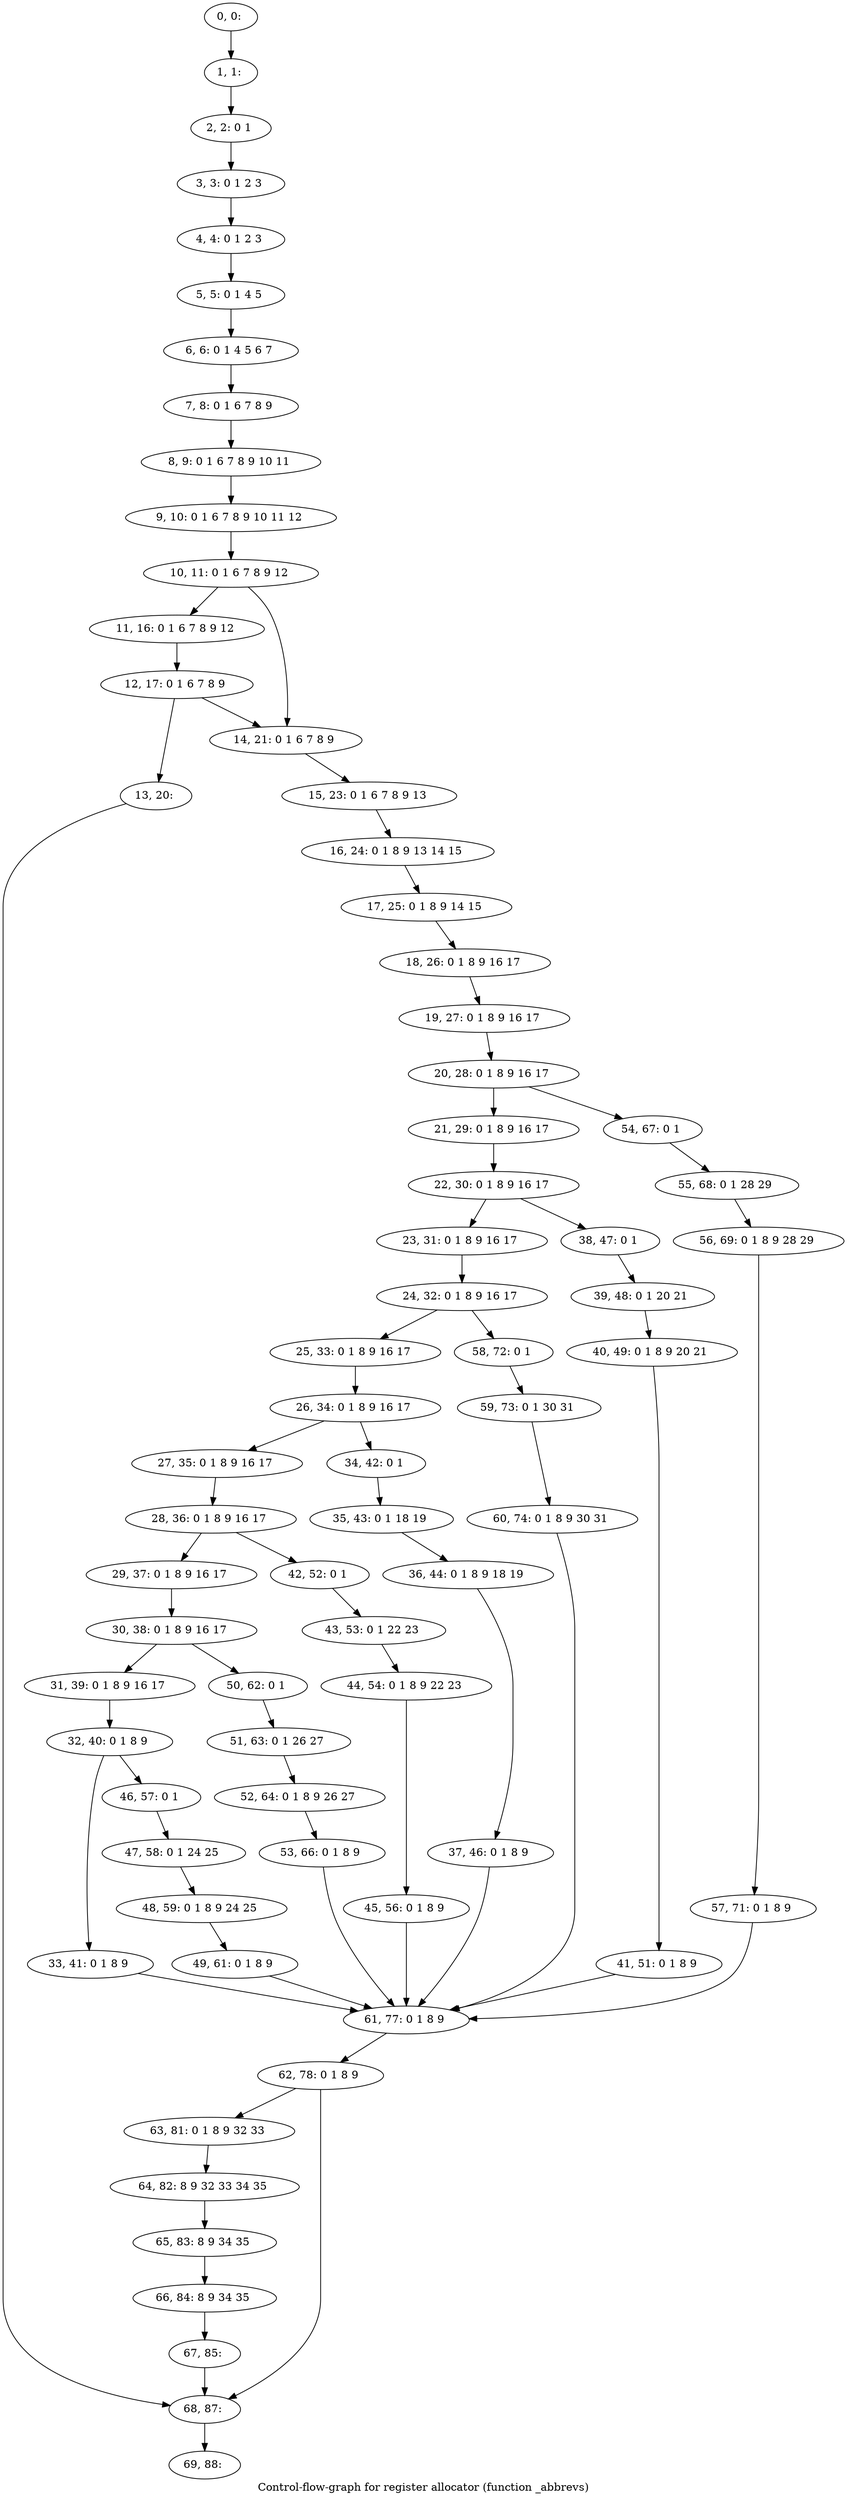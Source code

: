 digraph G {
graph [label="Control-flow-graph for register allocator (function _abbrevs)"]
0[label="0, 0: "];
1[label="1, 1: "];
2[label="2, 2: 0 1 "];
3[label="3, 3: 0 1 2 3 "];
4[label="4, 4: 0 1 2 3 "];
5[label="5, 5: 0 1 4 5 "];
6[label="6, 6: 0 1 4 5 6 7 "];
7[label="7, 8: 0 1 6 7 8 9 "];
8[label="8, 9: 0 1 6 7 8 9 10 11 "];
9[label="9, 10: 0 1 6 7 8 9 10 11 12 "];
10[label="10, 11: 0 1 6 7 8 9 12 "];
11[label="11, 16: 0 1 6 7 8 9 12 "];
12[label="12, 17: 0 1 6 7 8 9 "];
13[label="13, 20: "];
14[label="14, 21: 0 1 6 7 8 9 "];
15[label="15, 23: 0 1 6 7 8 9 13 "];
16[label="16, 24: 0 1 8 9 13 14 15 "];
17[label="17, 25: 0 1 8 9 14 15 "];
18[label="18, 26: 0 1 8 9 16 17 "];
19[label="19, 27: 0 1 8 9 16 17 "];
20[label="20, 28: 0 1 8 9 16 17 "];
21[label="21, 29: 0 1 8 9 16 17 "];
22[label="22, 30: 0 1 8 9 16 17 "];
23[label="23, 31: 0 1 8 9 16 17 "];
24[label="24, 32: 0 1 8 9 16 17 "];
25[label="25, 33: 0 1 8 9 16 17 "];
26[label="26, 34: 0 1 8 9 16 17 "];
27[label="27, 35: 0 1 8 9 16 17 "];
28[label="28, 36: 0 1 8 9 16 17 "];
29[label="29, 37: 0 1 8 9 16 17 "];
30[label="30, 38: 0 1 8 9 16 17 "];
31[label="31, 39: 0 1 8 9 16 17 "];
32[label="32, 40: 0 1 8 9 "];
33[label="33, 41: 0 1 8 9 "];
34[label="34, 42: 0 1 "];
35[label="35, 43: 0 1 18 19 "];
36[label="36, 44: 0 1 8 9 18 19 "];
37[label="37, 46: 0 1 8 9 "];
38[label="38, 47: 0 1 "];
39[label="39, 48: 0 1 20 21 "];
40[label="40, 49: 0 1 8 9 20 21 "];
41[label="41, 51: 0 1 8 9 "];
42[label="42, 52: 0 1 "];
43[label="43, 53: 0 1 22 23 "];
44[label="44, 54: 0 1 8 9 22 23 "];
45[label="45, 56: 0 1 8 9 "];
46[label="46, 57: 0 1 "];
47[label="47, 58: 0 1 24 25 "];
48[label="48, 59: 0 1 8 9 24 25 "];
49[label="49, 61: 0 1 8 9 "];
50[label="50, 62: 0 1 "];
51[label="51, 63: 0 1 26 27 "];
52[label="52, 64: 0 1 8 9 26 27 "];
53[label="53, 66: 0 1 8 9 "];
54[label="54, 67: 0 1 "];
55[label="55, 68: 0 1 28 29 "];
56[label="56, 69: 0 1 8 9 28 29 "];
57[label="57, 71: 0 1 8 9 "];
58[label="58, 72: 0 1 "];
59[label="59, 73: 0 1 30 31 "];
60[label="60, 74: 0 1 8 9 30 31 "];
61[label="61, 77: 0 1 8 9 "];
62[label="62, 78: 0 1 8 9 "];
63[label="63, 81: 0 1 8 9 32 33 "];
64[label="64, 82: 8 9 32 33 34 35 "];
65[label="65, 83: 8 9 34 35 "];
66[label="66, 84: 8 9 34 35 "];
67[label="67, 85: "];
68[label="68, 87: "];
69[label="69, 88: "];
0->1 ;
1->2 ;
2->3 ;
3->4 ;
4->5 ;
5->6 ;
6->7 ;
7->8 ;
8->9 ;
9->10 ;
10->11 ;
10->14 ;
11->12 ;
12->13 ;
12->14 ;
13->68 ;
14->15 ;
15->16 ;
16->17 ;
17->18 ;
18->19 ;
19->20 ;
20->21 ;
20->54 ;
21->22 ;
22->23 ;
22->38 ;
23->24 ;
24->25 ;
24->58 ;
25->26 ;
26->27 ;
26->34 ;
27->28 ;
28->29 ;
28->42 ;
29->30 ;
30->31 ;
30->50 ;
31->32 ;
32->33 ;
32->46 ;
33->61 ;
34->35 ;
35->36 ;
36->37 ;
37->61 ;
38->39 ;
39->40 ;
40->41 ;
41->61 ;
42->43 ;
43->44 ;
44->45 ;
45->61 ;
46->47 ;
47->48 ;
48->49 ;
49->61 ;
50->51 ;
51->52 ;
52->53 ;
53->61 ;
54->55 ;
55->56 ;
56->57 ;
57->61 ;
58->59 ;
59->60 ;
60->61 ;
61->62 ;
62->63 ;
62->68 ;
63->64 ;
64->65 ;
65->66 ;
66->67 ;
67->68 ;
68->69 ;
}
